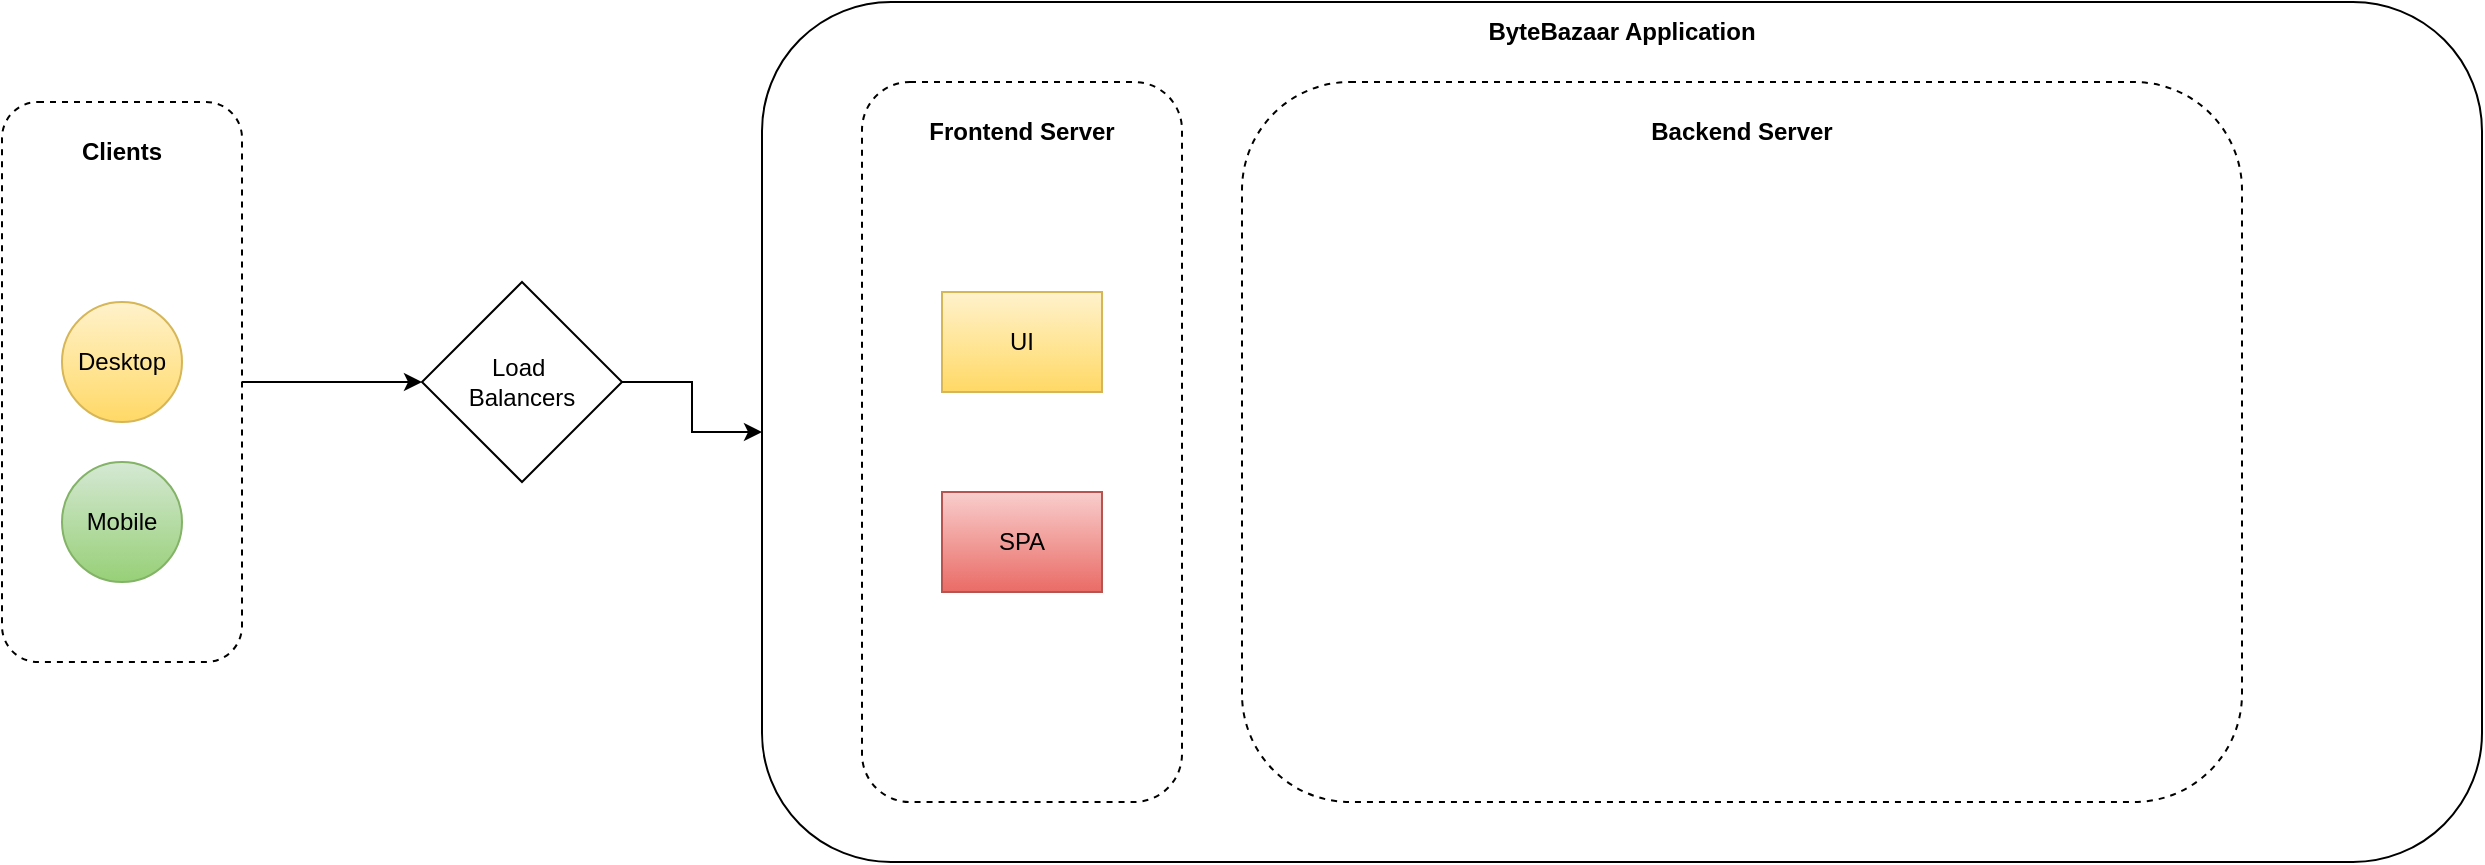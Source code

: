 <mxfile version="26.0.16">
  <diagram name="Page-1" id="b5Y-Ynx8XiC7duWjRvD3">
    <mxGraphModel dx="1434" dy="780" grid="1" gridSize="10" guides="1" tooltips="1" connect="1" arrows="1" fold="1" page="1" pageScale="1" pageWidth="827" pageHeight="1169" math="0" shadow="0">
      <root>
        <mxCell id="0" />
        <mxCell id="1" parent="0" />
        <mxCell id="uKGHPGpLyxNMl3A0qani-52" style="edgeStyle=orthogonalEdgeStyle;rounded=0;orthogonalLoop=1;jettySize=auto;html=1;entryX=0;entryY=0.5;entryDx=0;entryDy=0;" edge="1" parent="1" source="uKGHPGpLyxNMl3A0qani-47" target="uKGHPGpLyxNMl3A0qani-51">
          <mxGeometry relative="1" as="geometry" />
        </mxCell>
        <mxCell id="uKGHPGpLyxNMl3A0qani-47" value="" style="rounded=1;whiteSpace=wrap;html=1;align=center;dashed=1;gradientColor=none;" vertex="1" parent="1">
          <mxGeometry x="180" y="340" width="120" height="280" as="geometry" />
        </mxCell>
        <mxCell id="uKGHPGpLyxNMl3A0qani-48" value="Desktop" style="ellipse;whiteSpace=wrap;html=1;aspect=fixed;fillColor=#fff2cc;gradientColor=#ffd966;strokeColor=#d6b656;" vertex="1" parent="1">
          <mxGeometry x="210" y="440" width="60" height="60" as="geometry" />
        </mxCell>
        <mxCell id="uKGHPGpLyxNMl3A0qani-49" value="Mobile" style="ellipse;whiteSpace=wrap;html=1;aspect=fixed;fillColor=#d5e8d4;gradientColor=#97d077;strokeColor=#82b366;" vertex="1" parent="1">
          <mxGeometry x="210" y="520" width="60" height="60" as="geometry" />
        </mxCell>
        <mxCell id="uKGHPGpLyxNMl3A0qani-50" value="&lt;b&gt;Clients&lt;/b&gt;" style="text;html=1;align=center;verticalAlign=middle;whiteSpace=wrap;rounded=0;" vertex="1" parent="1">
          <mxGeometry x="210" y="350" width="60" height="30" as="geometry" />
        </mxCell>
        <mxCell id="uKGHPGpLyxNMl3A0qani-54" style="edgeStyle=orthogonalEdgeStyle;rounded=0;orthogonalLoop=1;jettySize=auto;html=1;exitX=1;exitY=0.5;exitDx=0;exitDy=0;entryX=0;entryY=0.5;entryDx=0;entryDy=0;" edge="1" parent="1" source="uKGHPGpLyxNMl3A0qani-51" target="uKGHPGpLyxNMl3A0qani-53">
          <mxGeometry relative="1" as="geometry" />
        </mxCell>
        <mxCell id="uKGHPGpLyxNMl3A0qani-51" value="Load&amp;nbsp;&lt;div&gt;Balancers&lt;/div&gt;" style="rhombus;whiteSpace=wrap;html=1;" vertex="1" parent="1">
          <mxGeometry x="390" y="430" width="100" height="100" as="geometry" />
        </mxCell>
        <mxCell id="uKGHPGpLyxNMl3A0qani-53" value="" style="rounded=1;whiteSpace=wrap;html=1;" vertex="1" parent="1">
          <mxGeometry x="560" y="290" width="860" height="430" as="geometry" />
        </mxCell>
        <mxCell id="uKGHPGpLyxNMl3A0qani-55" value="&lt;b&gt;ByteBazaar Application&lt;/b&gt;" style="text;html=1;align=center;verticalAlign=middle;whiteSpace=wrap;rounded=0;" vertex="1" parent="1">
          <mxGeometry x="910" y="290" width="160" height="30" as="geometry" />
        </mxCell>
        <mxCell id="uKGHPGpLyxNMl3A0qani-56" value="" style="rounded=1;whiteSpace=wrap;html=1;dashed=1;" vertex="1" parent="1">
          <mxGeometry x="610" y="330" width="160" height="360" as="geometry" />
        </mxCell>
        <mxCell id="uKGHPGpLyxNMl3A0qani-57" value="&lt;b&gt;Frontend Server&lt;/b&gt;" style="text;html=1;align=center;verticalAlign=middle;whiteSpace=wrap;rounded=0;" vertex="1" parent="1">
          <mxGeometry x="610" y="340" width="160" height="30" as="geometry" />
        </mxCell>
        <mxCell id="uKGHPGpLyxNMl3A0qani-58" value="UI" style="rounded=0;whiteSpace=wrap;html=1;fillColor=#fff2cc;gradientColor=#ffd966;strokeColor=#d6b656;" vertex="1" parent="1">
          <mxGeometry x="650" y="435" width="80" height="50" as="geometry" />
        </mxCell>
        <mxCell id="uKGHPGpLyxNMl3A0qani-60" value="SPA" style="rounded=0;whiteSpace=wrap;html=1;fillColor=#f8cecc;gradientColor=#ea6b66;strokeColor=#b85450;" vertex="1" parent="1">
          <mxGeometry x="650" y="535" width="80" height="50" as="geometry" />
        </mxCell>
        <mxCell id="uKGHPGpLyxNMl3A0qani-61" value="" style="rounded=1;whiteSpace=wrap;html=1;dashed=1;" vertex="1" parent="1">
          <mxGeometry x="800" y="330" width="500" height="360" as="geometry" />
        </mxCell>
        <mxCell id="uKGHPGpLyxNMl3A0qani-62" value="&lt;b&gt;Backend Server&lt;/b&gt;" style="text;html=1;align=center;verticalAlign=middle;whiteSpace=wrap;rounded=0;" vertex="1" parent="1">
          <mxGeometry x="970" y="340" width="160" height="30" as="geometry" />
        </mxCell>
      </root>
    </mxGraphModel>
  </diagram>
</mxfile>
